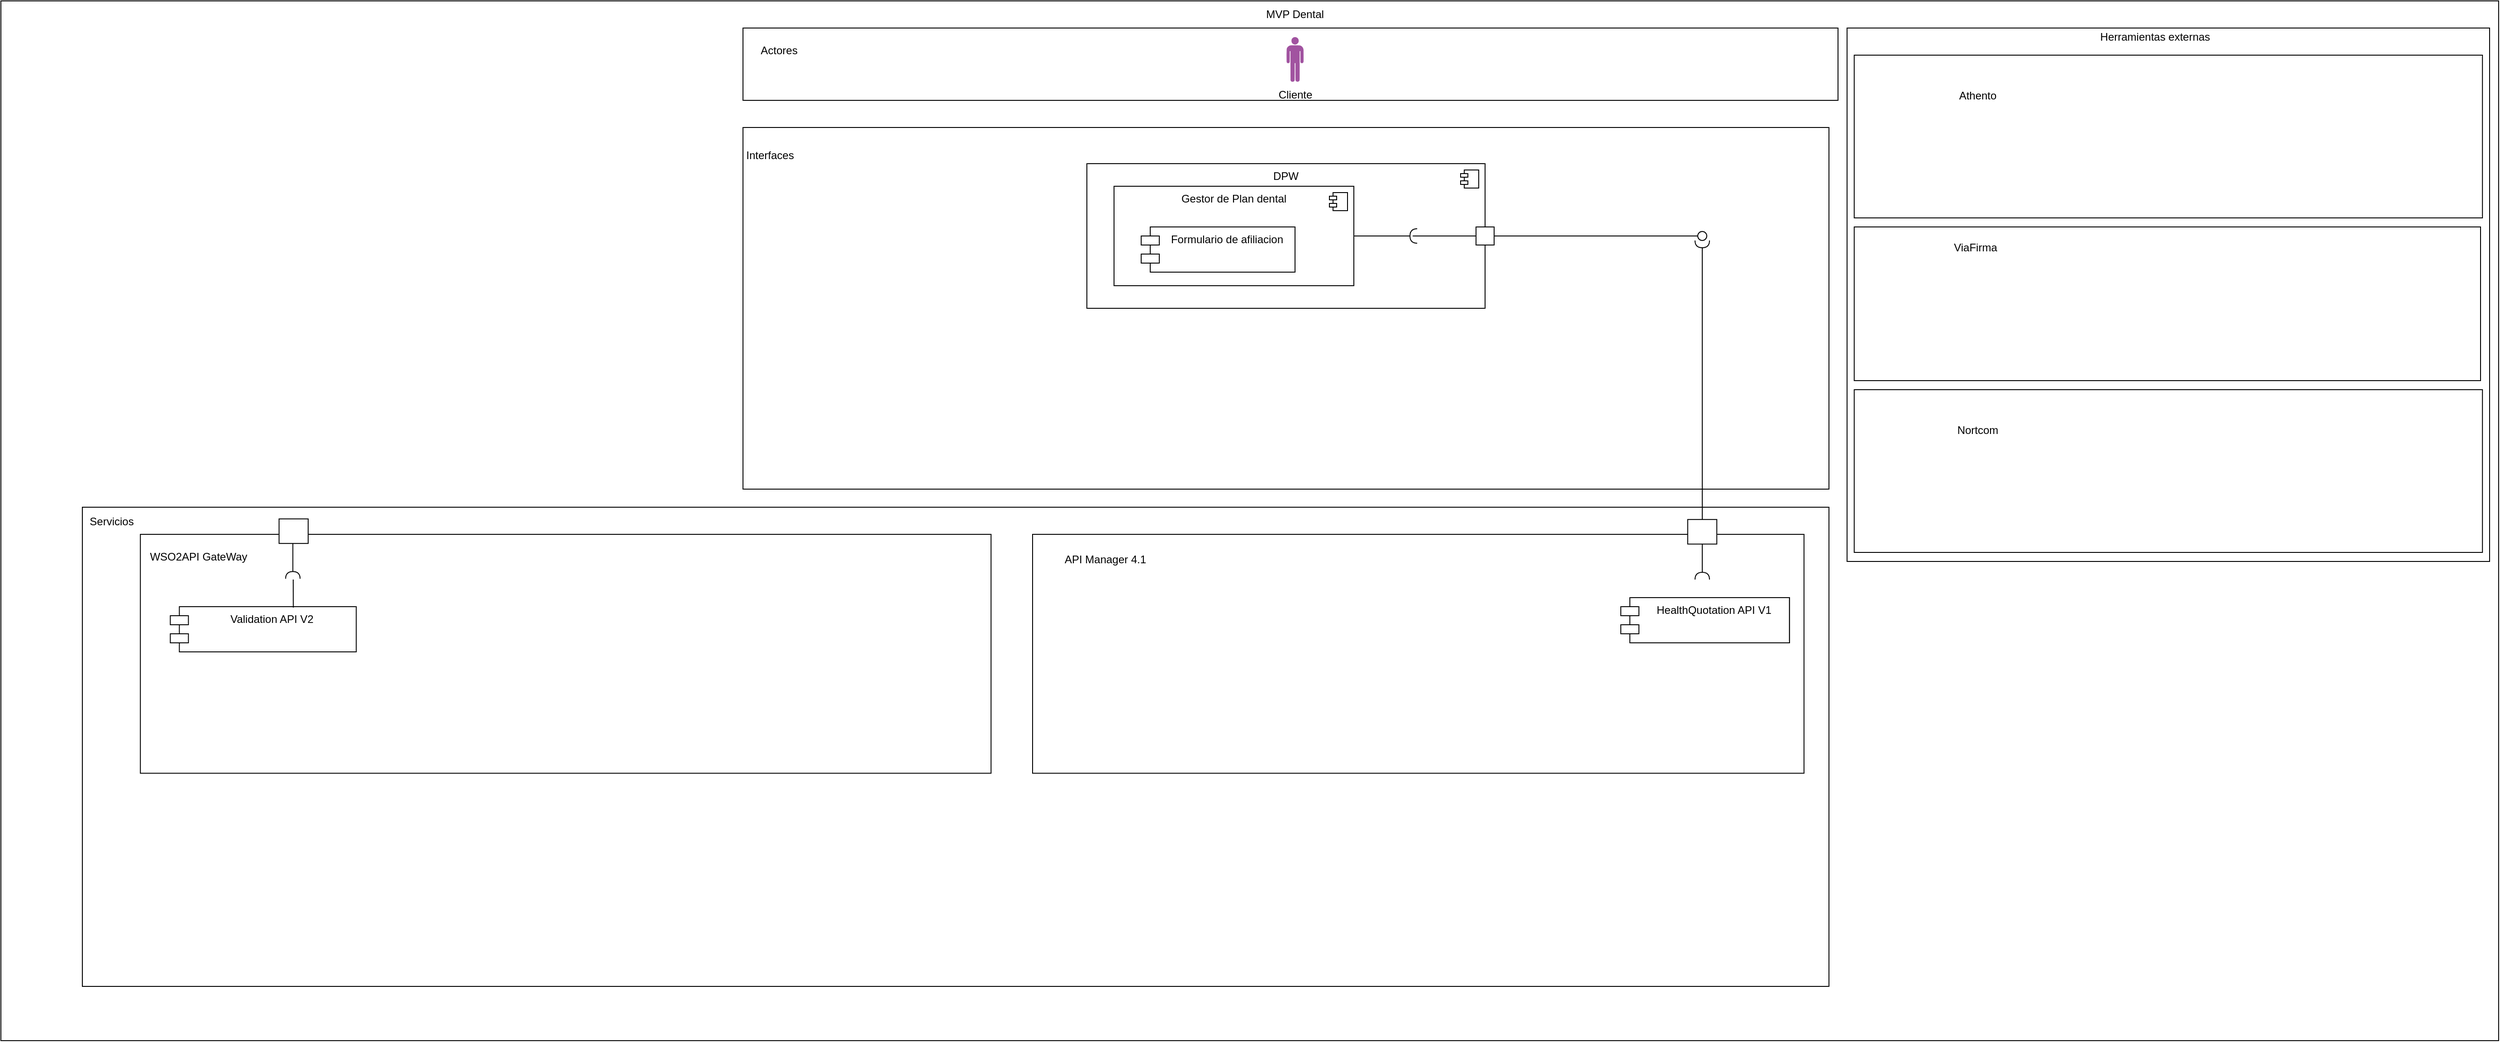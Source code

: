 <mxfile version="21.5.0" type="github">
  <diagram name="Página-1" id="krpdUyUT6v79SxLGfqw4">
    <mxGraphModel dx="4963" dy="1784" grid="1" gridSize="10" guides="1" tooltips="1" connect="1" arrows="1" fold="1" page="1" pageScale="1" pageWidth="827" pageHeight="1169" math="0" shadow="0">
      <root>
        <mxCell id="0" />
        <mxCell id="1" parent="0" />
        <mxCell id="VXzF6CQ3nzJFu0sVqifj-1" value="" style="rounded=0;whiteSpace=wrap;html=1;align=left;" parent="1" vertex="1">
          <mxGeometry x="-820" y="40" width="2760" height="1150" as="geometry" />
        </mxCell>
        <mxCell id="VXzF6CQ3nzJFu0sVqifj-2" value="MVP Dental" style="text;html=1;strokeColor=none;fillColor=none;align=center;verticalAlign=middle;whiteSpace=wrap;rounded=0;" parent="1" vertex="1">
          <mxGeometry x="500" y="40" width="220" height="30" as="geometry" />
        </mxCell>
        <mxCell id="VXzF6CQ3nzJFu0sVqifj-3" value="" style="rounded=0;whiteSpace=wrap;html=1;" parent="1" vertex="1">
          <mxGeometry y="70" width="1210" height="80" as="geometry" />
        </mxCell>
        <mxCell id="VXzF6CQ3nzJFu0sVqifj-4" value="Actores" style="text;html=1;strokeColor=none;fillColor=none;align=center;verticalAlign=middle;whiteSpace=wrap;rounded=0;" parent="1" vertex="1">
          <mxGeometry x="10" y="80" width="60" height="30" as="geometry" />
        </mxCell>
        <mxCell id="VXzF6CQ3nzJFu0sVqifj-5" value="Cliente" style="verticalLabelPosition=bottom;sketch=0;html=1;fillColor=#A153A0;verticalAlign=top;align=center;pointerEvents=1;shape=mxgraph.cisco_safe.design.actor_2;" parent="1" vertex="1">
          <mxGeometry x="600.5" y="80" width="19" height="50" as="geometry" />
        </mxCell>
        <mxCell id="VXzF6CQ3nzJFu0sVqifj-7" value="" style="rounded=0;whiteSpace=wrap;html=1;container=1;horizontal=0;" parent="1" vertex="1">
          <mxGeometry y="180" width="1200" height="400" as="geometry">
            <mxRectangle x="10" y="160" width="50" height="40" as="alternateBounds" />
          </mxGeometry>
        </mxCell>
        <mxCell id="8SM5mn7jP-pG8jJ_LnsT-10" value="DPW" style="html=1;dropTarget=0;whiteSpace=wrap;verticalAlign=top;" vertex="1" parent="VXzF6CQ3nzJFu0sVqifj-7">
          <mxGeometry x="380" y="40" width="440" height="160" as="geometry" />
        </mxCell>
        <mxCell id="8SM5mn7jP-pG8jJ_LnsT-11" value="" style="shape=module;jettyWidth=8;jettyHeight=4;" vertex="1" parent="8SM5mn7jP-pG8jJ_LnsT-10">
          <mxGeometry x="1" width="20" height="20" relative="1" as="geometry">
            <mxPoint x="-27" y="7" as="offset" />
          </mxGeometry>
        </mxCell>
        <mxCell id="8SM5mn7jP-pG8jJ_LnsT-12" value="Gestor de Plan dental" style="html=1;dropTarget=0;whiteSpace=wrap;verticalAlign=top;" vertex="1" parent="VXzF6CQ3nzJFu0sVqifj-7">
          <mxGeometry x="410" y="65" width="265" height="110" as="geometry" />
        </mxCell>
        <mxCell id="8SM5mn7jP-pG8jJ_LnsT-13" value="" style="shape=module;jettyWidth=8;jettyHeight=4;" vertex="1" parent="8SM5mn7jP-pG8jJ_LnsT-12">
          <mxGeometry x="1" width="20" height="20" relative="1" as="geometry">
            <mxPoint x="-27" y="7" as="offset" />
          </mxGeometry>
        </mxCell>
        <mxCell id="VXzF6CQ3nzJFu0sVqifj-10" value="Interfaces" style="text;html=1;strokeColor=none;fillColor=none;align=center;verticalAlign=middle;whiteSpace=wrap;rounded=0;" parent="VXzF6CQ3nzJFu0sVqifj-7" vertex="1">
          <mxGeometry y="10.001" width="60" height="41.818" as="geometry" />
        </mxCell>
        <mxCell id="8SM5mn7jP-pG8jJ_LnsT-9" value="Formulario de afiliacion" style="shape=module;align=left;spacingLeft=20;align=center;verticalAlign=top;whiteSpace=wrap;html=1;" vertex="1" parent="VXzF6CQ3nzJFu0sVqifj-7">
          <mxGeometry x="440" y="110" width="170" height="50" as="geometry" />
        </mxCell>
        <mxCell id="8SM5mn7jP-pG8jJ_LnsT-31" value="" style="html=1;whiteSpace=wrap;" vertex="1" parent="VXzF6CQ3nzJFu0sVqifj-7">
          <mxGeometry x="810" y="110" width="20" height="20" as="geometry" />
        </mxCell>
        <mxCell id="8SM5mn7jP-pG8jJ_LnsT-38" value="" style="rounded=0;orthogonalLoop=1;jettySize=auto;html=1;endArrow=halfCircle;endFill=0;entryX=0.5;entryY=0.5;endSize=6;strokeWidth=1;sketch=0;exitX=1;exitY=0.5;exitDx=0;exitDy=0;" edge="1" parent="VXzF6CQ3nzJFu0sVqifj-7" source="8SM5mn7jP-pG8jJ_LnsT-12">
          <mxGeometry relative="1" as="geometry">
            <mxPoint x="690" y="145" as="sourcePoint" />
            <mxPoint x="745" y="120" as="targetPoint" />
          </mxGeometry>
        </mxCell>
        <mxCell id="8SM5mn7jP-pG8jJ_LnsT-37" value="" style="rounded=0;orthogonalLoop=1;jettySize=auto;html=1;endArrow=none;endFill=0;sketch=0;sourcePerimeterSpacing=0;targetPerimeterSpacing=0;exitX=0;exitY=0.5;exitDx=0;exitDy=0;" edge="1" parent="VXzF6CQ3nzJFu0sVqifj-7" source="8SM5mn7jP-pG8jJ_LnsT-31">
          <mxGeometry relative="1" as="geometry">
            <mxPoint x="800" y="120" as="sourcePoint" />
            <mxPoint x="740" y="120" as="targetPoint" />
          </mxGeometry>
        </mxCell>
        <mxCell id="8SM5mn7jP-pG8jJ_LnsT-42" value="" style="rounded=0;orthogonalLoop=1;jettySize=auto;html=1;endArrow=none;endFill=0;sketch=0;sourcePerimeterSpacing=0;targetPerimeterSpacing=0;exitX=1;exitY=0.5;exitDx=0;exitDy=0;" edge="1" target="8SM5mn7jP-pG8jJ_LnsT-44" parent="VXzF6CQ3nzJFu0sVqifj-7" source="8SM5mn7jP-pG8jJ_LnsT-31">
          <mxGeometry relative="1" as="geometry">
            <mxPoint x="840" y="120" as="sourcePoint" />
          </mxGeometry>
        </mxCell>
        <mxCell id="8SM5mn7jP-pG8jJ_LnsT-44" value="" style="ellipse;whiteSpace=wrap;html=1;align=center;aspect=fixed;resizable=0;points=[];outlineConnect=0;sketch=0;" vertex="1" parent="VXzF6CQ3nzJFu0sVqifj-7">
          <mxGeometry x="1055" y="115" width="10" height="10" as="geometry" />
        </mxCell>
        <mxCell id="VXzF6CQ3nzJFu0sVqifj-11" value="" style="rounded=0;whiteSpace=wrap;html=1;container=1;" parent="1" vertex="1">
          <mxGeometry x="-730" y="600" width="1930" height="530" as="geometry" />
        </mxCell>
        <mxCell id="VXzF6CQ3nzJFu0sVqifj-12" value="Servicios" style="text;html=1;strokeColor=none;fillColor=none;align=center;verticalAlign=middle;whiteSpace=wrap;rounded=0;" parent="VXzF6CQ3nzJFu0sVqifj-11" vertex="1">
          <mxGeometry x="-16.5" y="1.46" width="96.5" height="28.538" as="geometry" />
        </mxCell>
        <mxCell id="VXzF6CQ3nzJFu0sVqifj-23" value="" style="rounded=0;whiteSpace=wrap;html=1;container=1;" parent="VXzF6CQ3nzJFu0sVqifj-11" vertex="1">
          <mxGeometry x="1050" y="30" width="852.417" height="264.25" as="geometry">
            <mxRectangle x="10" y="160" width="50" height="40" as="alternateBounds" />
          </mxGeometry>
        </mxCell>
        <mxCell id="VXzF6CQ3nzJFu0sVqifj-24" value="API Manager 4.1" style="text;html=1;strokeColor=none;fillColor=none;align=center;verticalAlign=middle;whiteSpace=wrap;rounded=0;" parent="VXzF6CQ3nzJFu0sVqifj-23" vertex="1">
          <mxGeometry y="12.819" width="160.833" height="29.912" as="geometry" />
        </mxCell>
        <mxCell id="8SM5mn7jP-pG8jJ_LnsT-4" value="HealthQuotation API V1" style="shape=module;align=left;spacingLeft=20;align=center;verticalAlign=top;whiteSpace=wrap;html=1;" vertex="1" parent="VXzF6CQ3nzJFu0sVqifj-23">
          <mxGeometry x="650" y="70" width="186.33" height="50" as="geometry" />
        </mxCell>
        <mxCell id="8SM5mn7jP-pG8jJ_LnsT-51" value="" style="ellipse;whiteSpace=wrap;html=1;align=center;aspect=fixed;fillColor=none;strokeColor=none;resizable=0;points=[[0.5,0.5]];outlineConnect=0;" vertex="1" parent="VXzF6CQ3nzJFu0sVqifj-23">
          <mxGeometry x="703.5" y="30" width="10" height="10" as="geometry" />
        </mxCell>
        <mxCell id="8SM5mn7jP-pG8jJ_LnsT-57" value="HealthQuotation API V1" style="shape=module;align=left;spacingLeft=20;align=center;verticalAlign=top;whiteSpace=wrap;html=1;" vertex="1" parent="VXzF6CQ3nzJFu0sVqifj-23">
          <mxGeometry x="650" y="70" width="186.33" height="50" as="geometry" />
        </mxCell>
        <mxCell id="8SM5mn7jP-pG8jJ_LnsT-41" value="" style="html=1;whiteSpace=wrap;" vertex="1" parent="VXzF6CQ3nzJFu0sVqifj-11">
          <mxGeometry x="1773.92" y="13.589" width="32.167" height="27.179" as="geometry" />
        </mxCell>
        <mxCell id="8SM5mn7jP-pG8jJ_LnsT-50" value="" style="rounded=0;orthogonalLoop=1;jettySize=auto;html=1;endArrow=halfCircle;endFill=0;endSize=6;strokeWidth=1;sketch=0;fontSize=12;curved=1;exitX=0.5;exitY=1;exitDx=0;exitDy=0;" edge="1" parent="VXzF6CQ3nzJFu0sVqifj-11" source="8SM5mn7jP-pG8jJ_LnsT-41">
          <mxGeometry relative="1" as="geometry">
            <mxPoint x="1790" y="65" as="sourcePoint" />
            <mxPoint x="1790" y="80" as="targetPoint" />
            <Array as="points">
              <mxPoint x="1790" y="60" />
            </Array>
          </mxGeometry>
        </mxCell>
        <mxCell id="8SM5mn7jP-pG8jJ_LnsT-68" value="" style="rounded=0;whiteSpace=wrap;html=1;container=1;" vertex="1" parent="VXzF6CQ3nzJFu0sVqifj-11">
          <mxGeometry x="64.11" y="30" width="940" height="264.25" as="geometry">
            <mxRectangle x="10" y="160" width="50" height="40" as="alternateBounds" />
          </mxGeometry>
        </mxCell>
        <mxCell id="8SM5mn7jP-pG8jJ_LnsT-69" value="WSO2API GateWay" style="text;html=1;strokeColor=none;fillColor=none;align=center;verticalAlign=middle;whiteSpace=wrap;rounded=0;" vertex="1" parent="8SM5mn7jP-pG8jJ_LnsT-68">
          <mxGeometry x="-24.11" y="10.089" width="177.358" height="29.912" as="geometry" />
        </mxCell>
        <mxCell id="8SM5mn7jP-pG8jJ_LnsT-70" value="Validation API V2" style="shape=module;align=left;spacingLeft=20;align=center;verticalAlign=top;whiteSpace=wrap;html=1;" vertex="1" parent="8SM5mn7jP-pG8jJ_LnsT-68">
          <mxGeometry x="33.082" y="80" width="205.475" height="50" as="geometry" />
        </mxCell>
        <mxCell id="8SM5mn7jP-pG8jJ_LnsT-71" value="" style="ellipse;whiteSpace=wrap;html=1;align=center;aspect=fixed;fillColor=none;strokeColor=none;resizable=0;points=[[0.5,0.5]];outlineConnect=0;" vertex="1" parent="8SM5mn7jP-pG8jJ_LnsT-68">
          <mxGeometry x="775.783" y="30" width="10" height="10" as="geometry" />
        </mxCell>
        <mxCell id="8SM5mn7jP-pG8jJ_LnsT-88" value="" style="html=1;whiteSpace=wrap;" vertex="1" parent="8SM5mn7jP-pG8jJ_LnsT-68">
          <mxGeometry x="153.25" y="-17.091" width="32.167" height="27.179" as="geometry" />
        </mxCell>
        <mxCell id="8SM5mn7jP-pG8jJ_LnsT-92" value="" style="rounded=0;orthogonalLoop=1;jettySize=auto;html=1;endArrow=halfCircle;endFill=0;endSize=6;strokeWidth=1;sketch=0;fontSize=12;curved=1;exitX=0.5;exitY=1;exitDx=0;exitDy=0;" edge="1" parent="8SM5mn7jP-pG8jJ_LnsT-68">
          <mxGeometry relative="1" as="geometry">
            <mxPoint x="168.5" y="10.09" as="sourcePoint" />
            <mxPoint x="168.5" y="49.09" as="targetPoint" />
            <Array as="points">
              <mxPoint x="168.5" y="29.09" />
            </Array>
          </mxGeometry>
        </mxCell>
        <mxCell id="8SM5mn7jP-pG8jJ_LnsT-56" value="" style="rounded=0;orthogonalLoop=1;jettySize=auto;html=1;endArrow=none;endFill=0;sketch=0;sourcePerimeterSpacing=0;targetPerimeterSpacing=0;entryX=0.642;entryY=0.02;entryDx=0;entryDy=0;entryPerimeter=0;" edge="1" parent="8SM5mn7jP-pG8jJ_LnsT-68">
          <mxGeometry relative="1" as="geometry">
            <mxPoint x="168.89" y="50" as="sourcePoint" />
            <mxPoint x="168.997" y="81.0" as="targetPoint" />
          </mxGeometry>
        </mxCell>
        <mxCell id="VXzF6CQ3nzJFu0sVqifj-13" value="" style="rounded=0;whiteSpace=wrap;html=1;container=1;" parent="1" vertex="1">
          <mxGeometry x="1220" y="70" width="710" height="590" as="geometry" />
        </mxCell>
        <mxCell id="VXzF6CQ3nzJFu0sVqifj-15" value="" style="rounded=0;whiteSpace=wrap;html=1;container=1;" parent="VXzF6CQ3nzJFu0sVqifj-13" vertex="1">
          <mxGeometry x="7.91" y="30" width="694.19" height="180" as="geometry" />
        </mxCell>
        <mxCell id="VXzF6CQ3nzJFu0sVqifj-16" value="Athento" style="text;html=1;strokeColor=none;fillColor=none;align=center;verticalAlign=middle;whiteSpace=wrap;rounded=0;" parent="VXzF6CQ3nzJFu0sVqifj-15" vertex="1">
          <mxGeometry x="45.766" y="18" width="181.266" height="54" as="geometry" />
        </mxCell>
        <mxCell id="VXzF6CQ3nzJFu0sVqifj-17" value="" style="rounded=0;whiteSpace=wrap;html=1;container=1;" parent="VXzF6CQ3nzJFu0sVqifj-13" vertex="1">
          <mxGeometry x="7.91" y="220" width="692.09" height="170" as="geometry" />
        </mxCell>
        <mxCell id="VXzF6CQ3nzJFu0sVqifj-18" value="ViaFirma" style="text;html=1;strokeColor=none;fillColor=none;align=center;verticalAlign=middle;whiteSpace=wrap;rounded=0;" parent="VXzF6CQ3nzJFu0sVqifj-17" vertex="1">
          <mxGeometry x="44.98" y="9.379" width="178.152" height="28.138" as="geometry" />
        </mxCell>
        <mxCell id="VXzF6CQ3nzJFu0sVqifj-22" value="Herramientas externas" style="text;html=1;strokeColor=none;fillColor=none;align=center;verticalAlign=middle;whiteSpace=wrap;rounded=0;" parent="VXzF6CQ3nzJFu0sVqifj-13" vertex="1">
          <mxGeometry x="250" width="181.27" height="20" as="geometry" />
        </mxCell>
        <mxCell id="VXzF6CQ3nzJFu0sVqifj-19" value="" style="rounded=0;whiteSpace=wrap;html=1;container=1;" parent="VXzF6CQ3nzJFu0sVqifj-13" vertex="1">
          <mxGeometry x="7.91" y="400" width="694.19" height="180" as="geometry" />
        </mxCell>
        <mxCell id="VXzF6CQ3nzJFu0sVqifj-20" value="Nortcom" style="text;html=1;strokeColor=none;fillColor=none;align=center;verticalAlign=middle;whiteSpace=wrap;rounded=0;" parent="VXzF6CQ3nzJFu0sVqifj-19" vertex="1">
          <mxGeometry x="45.766" y="18" width="181.266" height="54" as="geometry" />
        </mxCell>
        <mxCell id="8SM5mn7jP-pG8jJ_LnsT-15" value="" style="ellipse;whiteSpace=wrap;html=1;align=center;aspect=fixed;fillColor=none;strokeColor=none;resizable=0;points=[[0.5,0.5]];outlineConnect=0;" vertex="1" parent="1">
          <mxGeometry x="660" y="320" width="10" height="10" as="geometry" />
        </mxCell>
        <mxCell id="8SM5mn7jP-pG8jJ_LnsT-43" value="" style="rounded=0;orthogonalLoop=1;jettySize=auto;html=1;endArrow=halfCircle;endFill=0;endSize=6;strokeWidth=1;sketch=0;exitX=0.5;exitY=0;exitDx=0;exitDy=0;" edge="1" target="8SM5mn7jP-pG8jJ_LnsT-44" parent="1" source="8SM5mn7jP-pG8jJ_LnsT-41">
          <mxGeometry relative="1" as="geometry">
            <mxPoint x="880" y="300" as="sourcePoint" />
            <mxPoint x="1000" y="300" as="targetPoint" />
          </mxGeometry>
        </mxCell>
      </root>
    </mxGraphModel>
  </diagram>
</mxfile>
